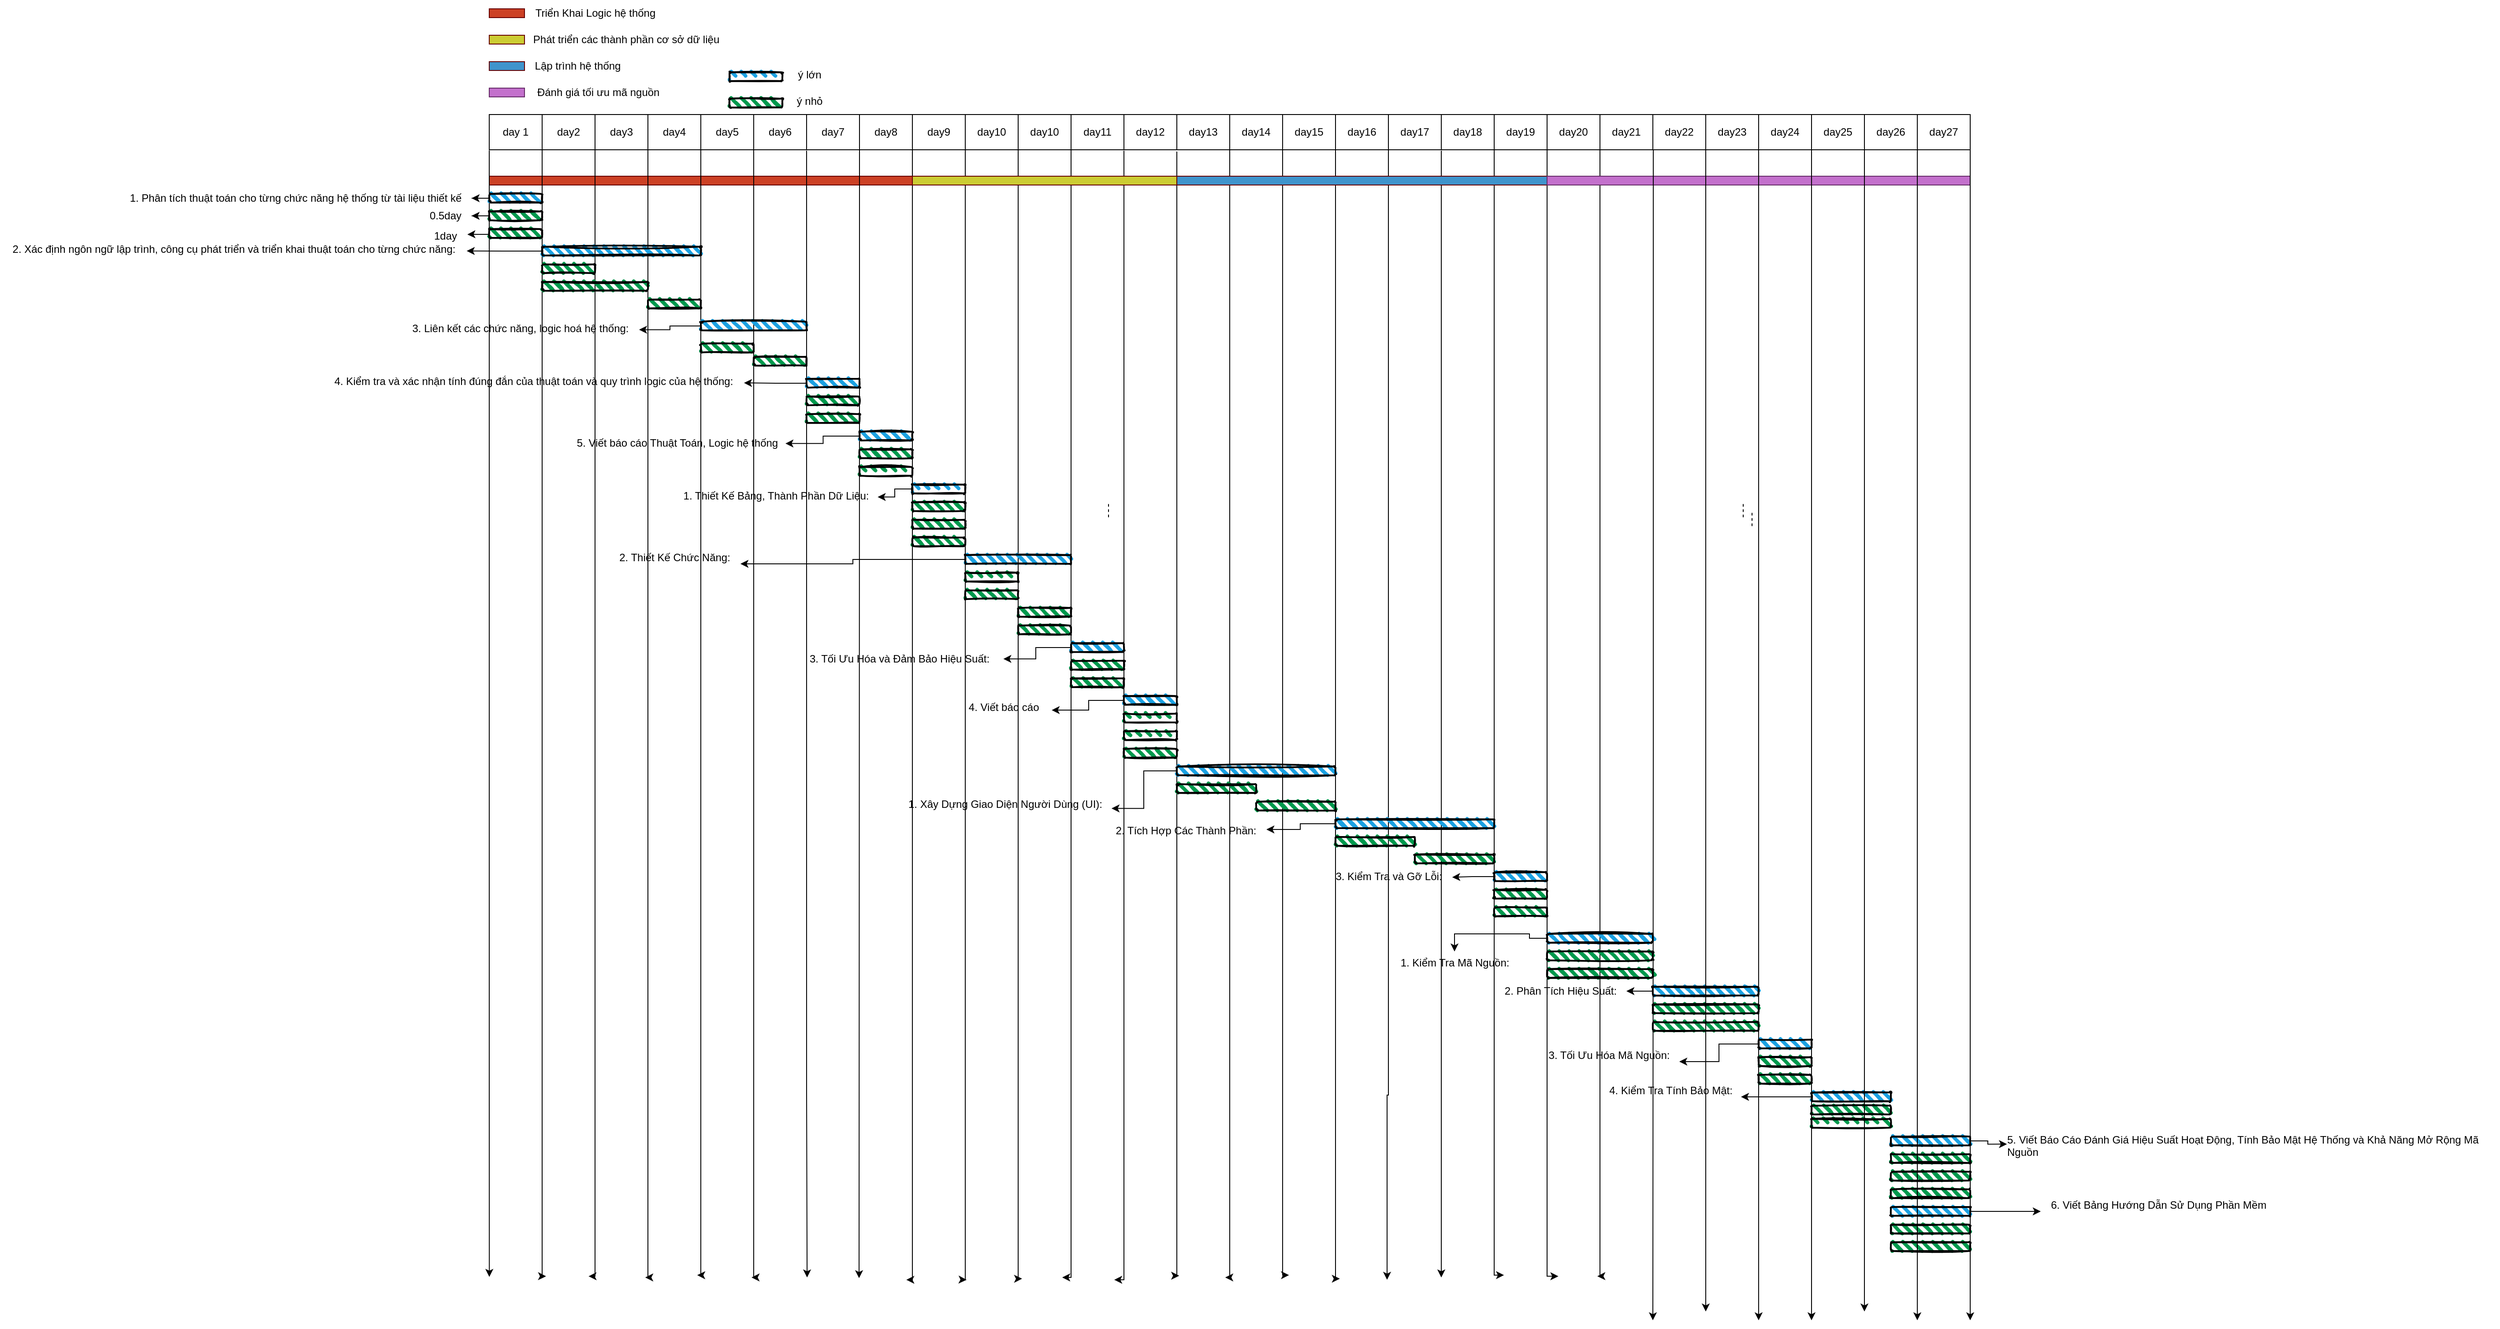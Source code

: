 <mxfile version="24.0.6" type="device">
  <diagram name="Page-1" id="9361dd3d-8414-5efd-6122-117bd74ce7a7">
    <mxGraphModel dx="3847" dy="1913" grid="1" gridSize="10" guides="1" tooltips="1" connect="1" arrows="1" fold="1" page="0" pageScale="1.5" pageWidth="826" pageHeight="1169" background="none" math="0" shadow="0">
      <root>
        <mxCell id="0" />
        <mxCell id="1" parent="0" />
        <mxCell id="56" value="" style="edgeStyle=none;endArrow=none;dashed=1" parent="1" edge="1">
          <mxGeometry x="1204.071" y="380.087" width="100" height="100" as="geometry">
            <mxPoint x="1142.5" y="512.083" as="sourcePoint" />
            <mxPoint x="1142.5" y="530" as="targetPoint" />
          </mxGeometry>
        </mxCell>
        <mxCell id="2Txjg-x9fjX_j0PnM1tn-91" value="" style="fillColor=#CC4125;strokeColor=#660000;direction=south;" parent="1" vertex="1">
          <mxGeometry x="440" y="140" width="480" height="10" as="geometry" />
        </mxCell>
        <mxCell id="2Txjg-x9fjX_j0PnM1tn-124" value="" style="shape=table;startSize=0;container=1;collapsible=0;childLayout=tableLayout;" parent="1" vertex="1">
          <mxGeometry x="440" y="70" width="1680" height="40" as="geometry" />
        </mxCell>
        <mxCell id="2Txjg-x9fjX_j0PnM1tn-125" value="" style="shape=tableRow;horizontal=0;startSize=0;swimlaneHead=0;swimlaneBody=0;strokeColor=inherit;top=0;left=0;bottom=0;right=0;collapsible=0;dropTarget=0;fillColor=none;points=[[0,0.5],[1,0.5]];portConstraint=eastwest;" parent="2Txjg-x9fjX_j0PnM1tn-124" vertex="1">
          <mxGeometry width="1680" height="40" as="geometry" />
        </mxCell>
        <mxCell id="2Txjg-x9fjX_j0PnM1tn-126" value="day 1" style="shape=partialRectangle;html=1;whiteSpace=wrap;connectable=0;strokeColor=inherit;overflow=hidden;fillColor=none;top=0;left=0;bottom=0;right=0;pointerEvents=1;" parent="2Txjg-x9fjX_j0PnM1tn-125" vertex="1">
          <mxGeometry width="60" height="40" as="geometry">
            <mxRectangle width="60" height="40" as="alternateBounds" />
          </mxGeometry>
        </mxCell>
        <mxCell id="2Txjg-x9fjX_j0PnM1tn-127" value="day2" style="shape=partialRectangle;html=1;whiteSpace=wrap;connectable=0;strokeColor=inherit;overflow=hidden;fillColor=none;top=0;left=0;bottom=0;right=0;pointerEvents=1;" parent="2Txjg-x9fjX_j0PnM1tn-125" vertex="1">
          <mxGeometry x="60" width="60" height="40" as="geometry">
            <mxRectangle width="60" height="40" as="alternateBounds" />
          </mxGeometry>
        </mxCell>
        <mxCell id="2Txjg-x9fjX_j0PnM1tn-128" value="day3" style="shape=partialRectangle;html=1;whiteSpace=wrap;connectable=0;strokeColor=inherit;overflow=hidden;fillColor=none;top=0;left=0;bottom=0;right=0;pointerEvents=1;" parent="2Txjg-x9fjX_j0PnM1tn-125" vertex="1">
          <mxGeometry x="120" width="60" height="40" as="geometry">
            <mxRectangle width="60" height="40" as="alternateBounds" />
          </mxGeometry>
        </mxCell>
        <mxCell id="2Txjg-x9fjX_j0PnM1tn-129" value="day4" style="shape=partialRectangle;html=1;whiteSpace=wrap;connectable=0;strokeColor=inherit;overflow=hidden;fillColor=none;top=0;left=0;bottom=0;right=0;pointerEvents=1;" parent="2Txjg-x9fjX_j0PnM1tn-125" vertex="1">
          <mxGeometry x="180" width="60" height="40" as="geometry">
            <mxRectangle width="60" height="40" as="alternateBounds" />
          </mxGeometry>
        </mxCell>
        <mxCell id="2Txjg-x9fjX_j0PnM1tn-130" value="day5" style="shape=partialRectangle;html=1;whiteSpace=wrap;connectable=0;strokeColor=inherit;overflow=hidden;fillColor=none;top=0;left=0;bottom=0;right=0;pointerEvents=1;" parent="2Txjg-x9fjX_j0PnM1tn-125" vertex="1">
          <mxGeometry x="240" width="60" height="40" as="geometry">
            <mxRectangle width="60" height="40" as="alternateBounds" />
          </mxGeometry>
        </mxCell>
        <mxCell id="2Txjg-x9fjX_j0PnM1tn-131" value="day6" style="shape=partialRectangle;html=1;whiteSpace=wrap;connectable=0;strokeColor=inherit;overflow=hidden;fillColor=none;top=0;left=0;bottom=0;right=0;pointerEvents=1;" parent="2Txjg-x9fjX_j0PnM1tn-125" vertex="1">
          <mxGeometry x="300" width="60" height="40" as="geometry">
            <mxRectangle width="60" height="40" as="alternateBounds" />
          </mxGeometry>
        </mxCell>
        <mxCell id="2Txjg-x9fjX_j0PnM1tn-132" value="day7" style="shape=partialRectangle;html=1;whiteSpace=wrap;connectable=0;strokeColor=inherit;overflow=hidden;fillColor=none;top=0;left=0;bottom=0;right=0;pointerEvents=1;" parent="2Txjg-x9fjX_j0PnM1tn-125" vertex="1">
          <mxGeometry x="360" width="60" height="40" as="geometry">
            <mxRectangle width="60" height="40" as="alternateBounds" />
          </mxGeometry>
        </mxCell>
        <mxCell id="2Txjg-x9fjX_j0PnM1tn-133" value="day8" style="shape=partialRectangle;html=1;whiteSpace=wrap;connectable=0;strokeColor=inherit;overflow=hidden;fillColor=none;top=0;left=0;bottom=0;right=0;pointerEvents=1;" parent="2Txjg-x9fjX_j0PnM1tn-125" vertex="1">
          <mxGeometry x="420" width="60" height="40" as="geometry">
            <mxRectangle width="60" height="40" as="alternateBounds" />
          </mxGeometry>
        </mxCell>
        <mxCell id="2Txjg-x9fjX_j0PnM1tn-134" value="day9" style="shape=partialRectangle;html=1;whiteSpace=wrap;connectable=0;strokeColor=inherit;overflow=hidden;fillColor=none;top=0;left=0;bottom=0;right=0;pointerEvents=1;" parent="2Txjg-x9fjX_j0PnM1tn-125" vertex="1">
          <mxGeometry x="480" width="60" height="40" as="geometry">
            <mxRectangle width="60" height="40" as="alternateBounds" />
          </mxGeometry>
        </mxCell>
        <mxCell id="2Txjg-x9fjX_j0PnM1tn-135" value="day10" style="shape=partialRectangle;html=1;whiteSpace=wrap;connectable=0;strokeColor=inherit;overflow=hidden;fillColor=none;top=0;left=0;bottom=0;right=0;pointerEvents=1;" parent="2Txjg-x9fjX_j0PnM1tn-125" vertex="1">
          <mxGeometry x="540" width="60" height="40" as="geometry">
            <mxRectangle width="60" height="40" as="alternateBounds" />
          </mxGeometry>
        </mxCell>
        <mxCell id="2Txjg-x9fjX_j0PnM1tn-136" value="day10" style="shape=partialRectangle;html=1;whiteSpace=wrap;connectable=0;strokeColor=inherit;overflow=hidden;fillColor=none;top=0;left=0;bottom=0;right=0;pointerEvents=1;" parent="2Txjg-x9fjX_j0PnM1tn-125" vertex="1">
          <mxGeometry x="600" width="60" height="40" as="geometry">
            <mxRectangle width="60" height="40" as="alternateBounds" />
          </mxGeometry>
        </mxCell>
        <mxCell id="2Txjg-x9fjX_j0PnM1tn-137" value="day11" style="shape=partialRectangle;html=1;whiteSpace=wrap;connectable=0;strokeColor=inherit;overflow=hidden;fillColor=none;top=0;left=0;bottom=0;right=0;pointerEvents=1;" parent="2Txjg-x9fjX_j0PnM1tn-125" vertex="1">
          <mxGeometry x="660" width="60" height="40" as="geometry">
            <mxRectangle width="60" height="40" as="alternateBounds" />
          </mxGeometry>
        </mxCell>
        <mxCell id="2Txjg-x9fjX_j0PnM1tn-138" value="day12" style="shape=partialRectangle;html=1;whiteSpace=wrap;connectable=0;strokeColor=inherit;overflow=hidden;fillColor=none;top=0;left=0;bottom=0;right=0;pointerEvents=1;" parent="2Txjg-x9fjX_j0PnM1tn-125" vertex="1">
          <mxGeometry x="720" width="60" height="40" as="geometry">
            <mxRectangle width="60" height="40" as="alternateBounds" />
          </mxGeometry>
        </mxCell>
        <mxCell id="2Txjg-x9fjX_j0PnM1tn-139" value="day13" style="shape=partialRectangle;html=1;whiteSpace=wrap;connectable=0;strokeColor=inherit;overflow=hidden;fillColor=none;top=0;left=0;bottom=0;right=0;pointerEvents=1;" parent="2Txjg-x9fjX_j0PnM1tn-125" vertex="1">
          <mxGeometry x="780" width="60" height="40" as="geometry">
            <mxRectangle width="60" height="40" as="alternateBounds" />
          </mxGeometry>
        </mxCell>
        <mxCell id="2Txjg-x9fjX_j0PnM1tn-140" value="day14" style="shape=partialRectangle;html=1;whiteSpace=wrap;connectable=0;strokeColor=inherit;overflow=hidden;fillColor=none;top=0;left=0;bottom=0;right=0;pointerEvents=1;" parent="2Txjg-x9fjX_j0PnM1tn-125" vertex="1">
          <mxGeometry x="840" width="60" height="40" as="geometry">
            <mxRectangle width="60" height="40" as="alternateBounds" />
          </mxGeometry>
        </mxCell>
        <mxCell id="2Txjg-x9fjX_j0PnM1tn-141" value="day15" style="shape=partialRectangle;html=1;whiteSpace=wrap;connectable=0;strokeColor=inherit;overflow=hidden;fillColor=none;top=0;left=0;bottom=0;right=0;pointerEvents=1;" parent="2Txjg-x9fjX_j0PnM1tn-125" vertex="1">
          <mxGeometry x="900" width="60" height="40" as="geometry">
            <mxRectangle width="60" height="40" as="alternateBounds" />
          </mxGeometry>
        </mxCell>
        <mxCell id="2Txjg-x9fjX_j0PnM1tn-142" value="day16" style="shape=partialRectangle;html=1;whiteSpace=wrap;connectable=0;strokeColor=inherit;overflow=hidden;fillColor=none;top=0;left=0;bottom=0;right=0;pointerEvents=1;" parent="2Txjg-x9fjX_j0PnM1tn-125" vertex="1">
          <mxGeometry x="960" width="60" height="40" as="geometry">
            <mxRectangle width="60" height="40" as="alternateBounds" />
          </mxGeometry>
        </mxCell>
        <mxCell id="2Txjg-x9fjX_j0PnM1tn-143" value="day17" style="shape=partialRectangle;html=1;whiteSpace=wrap;connectable=0;strokeColor=inherit;overflow=hidden;fillColor=none;top=0;left=0;bottom=0;right=0;pointerEvents=1;" parent="2Txjg-x9fjX_j0PnM1tn-125" vertex="1">
          <mxGeometry x="1020" width="60" height="40" as="geometry">
            <mxRectangle width="60" height="40" as="alternateBounds" />
          </mxGeometry>
        </mxCell>
        <mxCell id="2Txjg-x9fjX_j0PnM1tn-144" value="day18" style="shape=partialRectangle;html=1;whiteSpace=wrap;connectable=0;strokeColor=inherit;overflow=hidden;fillColor=none;top=0;left=0;bottom=0;right=0;pointerEvents=1;" parent="2Txjg-x9fjX_j0PnM1tn-125" vertex="1">
          <mxGeometry x="1080" width="60" height="40" as="geometry">
            <mxRectangle width="60" height="40" as="alternateBounds" />
          </mxGeometry>
        </mxCell>
        <mxCell id="2Txjg-x9fjX_j0PnM1tn-145" value="day19" style="shape=partialRectangle;html=1;whiteSpace=wrap;connectable=0;strokeColor=inherit;overflow=hidden;fillColor=none;top=0;left=0;bottom=0;right=0;pointerEvents=1;" parent="2Txjg-x9fjX_j0PnM1tn-125" vertex="1">
          <mxGeometry x="1140" width="60" height="40" as="geometry">
            <mxRectangle width="60" height="40" as="alternateBounds" />
          </mxGeometry>
        </mxCell>
        <mxCell id="2Txjg-x9fjX_j0PnM1tn-170" value="day20" style="shape=partialRectangle;html=1;whiteSpace=wrap;connectable=0;strokeColor=inherit;overflow=hidden;fillColor=none;top=0;left=0;bottom=0;right=0;pointerEvents=1;" parent="2Txjg-x9fjX_j0PnM1tn-125" vertex="1">
          <mxGeometry x="1200" width="60" height="40" as="geometry">
            <mxRectangle width="60" height="40" as="alternateBounds" />
          </mxGeometry>
        </mxCell>
        <mxCell id="wpbX-9NBBMJ0xfhndJ_U-68" value="day21" style="shape=partialRectangle;html=1;whiteSpace=wrap;connectable=0;strokeColor=inherit;overflow=hidden;fillColor=none;top=0;left=0;bottom=0;right=0;pointerEvents=1;" vertex="1" parent="2Txjg-x9fjX_j0PnM1tn-125">
          <mxGeometry x="1260" width="60" height="40" as="geometry">
            <mxRectangle width="60" height="40" as="alternateBounds" />
          </mxGeometry>
        </mxCell>
        <mxCell id="wpbX-9NBBMJ0xfhndJ_U-69" value="day22" style="shape=partialRectangle;html=1;whiteSpace=wrap;connectable=0;strokeColor=inherit;overflow=hidden;fillColor=none;top=0;left=0;bottom=0;right=0;pointerEvents=1;" vertex="1" parent="2Txjg-x9fjX_j0PnM1tn-125">
          <mxGeometry x="1320" width="60" height="40" as="geometry">
            <mxRectangle width="60" height="40" as="alternateBounds" />
          </mxGeometry>
        </mxCell>
        <mxCell id="wpbX-9NBBMJ0xfhndJ_U-70" value="day23" style="shape=partialRectangle;html=1;whiteSpace=wrap;connectable=0;strokeColor=inherit;overflow=hidden;fillColor=none;top=0;left=0;bottom=0;right=0;pointerEvents=1;" vertex="1" parent="2Txjg-x9fjX_j0PnM1tn-125">
          <mxGeometry x="1380" width="60" height="40" as="geometry">
            <mxRectangle width="60" height="40" as="alternateBounds" />
          </mxGeometry>
        </mxCell>
        <mxCell id="wpbX-9NBBMJ0xfhndJ_U-71" value="day24" style="shape=partialRectangle;html=1;whiteSpace=wrap;connectable=0;strokeColor=inherit;overflow=hidden;fillColor=none;top=0;left=0;bottom=0;right=0;pointerEvents=1;" vertex="1" parent="2Txjg-x9fjX_j0PnM1tn-125">
          <mxGeometry x="1440" width="60" height="40" as="geometry">
            <mxRectangle width="60" height="40" as="alternateBounds" />
          </mxGeometry>
        </mxCell>
        <mxCell id="wpbX-9NBBMJ0xfhndJ_U-72" value="day25" style="shape=partialRectangle;html=1;whiteSpace=wrap;connectable=0;strokeColor=inherit;overflow=hidden;fillColor=none;top=0;left=0;bottom=0;right=0;pointerEvents=1;" vertex="1" parent="2Txjg-x9fjX_j0PnM1tn-125">
          <mxGeometry x="1500" width="60" height="40" as="geometry">
            <mxRectangle width="60" height="40" as="alternateBounds" />
          </mxGeometry>
        </mxCell>
        <mxCell id="wpbX-9NBBMJ0xfhndJ_U-73" value="day26" style="shape=partialRectangle;html=1;whiteSpace=wrap;connectable=0;strokeColor=inherit;overflow=hidden;fillColor=none;top=0;left=0;bottom=0;right=0;pointerEvents=1;" vertex="1" parent="2Txjg-x9fjX_j0PnM1tn-125">
          <mxGeometry x="1560" width="60" height="40" as="geometry">
            <mxRectangle width="60" height="40" as="alternateBounds" />
          </mxGeometry>
        </mxCell>
        <mxCell id="wpbX-9NBBMJ0xfhndJ_U-74" value="day27" style="shape=partialRectangle;html=1;whiteSpace=wrap;connectable=0;strokeColor=inherit;overflow=hidden;fillColor=none;top=0;left=0;bottom=0;right=0;pointerEvents=1;" vertex="1" parent="2Txjg-x9fjX_j0PnM1tn-125">
          <mxGeometry x="1620" width="60" height="40" as="geometry">
            <mxRectangle width="60" height="40" as="alternateBounds" />
          </mxGeometry>
        </mxCell>
        <mxCell id="2Txjg-x9fjX_j0PnM1tn-171" style="edgeStyle=orthogonalEdgeStyle;rounded=0;orthogonalLoop=1;jettySize=auto;html=1;exitX=0;exitY=1.018;exitDx=0;exitDy=0;exitPerimeter=0;entryX=0.015;entryY=-0.008;entryDx=0;entryDy=0;entryPerimeter=0;" parent="1" source="2Txjg-x9fjX_j0PnM1tn-125" edge="1">
          <mxGeometry relative="1" as="geometry">
            <mxPoint x="440.1" y="1389.36" as="targetPoint" />
            <Array as="points">
              <mxPoint x="440" y="1179" />
            </Array>
          </mxGeometry>
        </mxCell>
        <mxCell id="2Txjg-x9fjX_j0PnM1tn-172" style="edgeStyle=orthogonalEdgeStyle;rounded=0;orthogonalLoop=1;jettySize=auto;html=1;exitX=0;exitY=1.018;exitDx=0;exitDy=0;exitPerimeter=0;entryX=0.063;entryY=-0.017;entryDx=0;entryDy=0;entryPerimeter=0;" parent="1" edge="1">
          <mxGeometry relative="1" as="geometry">
            <mxPoint x="504.42" y="1388.64" as="targetPoint" />
            <mxPoint x="500" y="110" as="sourcePoint" />
            <Array as="points">
              <mxPoint x="500" y="1389" />
            </Array>
          </mxGeometry>
        </mxCell>
        <mxCell id="2Txjg-x9fjX_j0PnM1tn-173" style="edgeStyle=orthogonalEdgeStyle;rounded=0;orthogonalLoop=1;jettySize=auto;html=1;exitX=0;exitY=1.018;exitDx=0;exitDy=0;exitPerimeter=0;entryX=0.099;entryY=-0.017;entryDx=0;entryDy=0;entryPerimeter=0;" parent="1" edge="1">
          <mxGeometry relative="1" as="geometry">
            <mxPoint x="552.66" y="1388.64" as="targetPoint" />
            <mxPoint x="560" y="110" as="sourcePoint" />
            <Array as="points">
              <mxPoint x="560" y="1389" />
            </Array>
          </mxGeometry>
        </mxCell>
        <mxCell id="2Txjg-x9fjX_j0PnM1tn-174" style="edgeStyle=orthogonalEdgeStyle;rounded=0;orthogonalLoop=1;jettySize=auto;html=1;exitX=0;exitY=1.018;exitDx=0;exitDy=0;exitPerimeter=0;entryX=0.147;entryY=0;entryDx=0;entryDy=0;entryPerimeter=0;" parent="1" edge="1">
          <mxGeometry relative="1" as="geometry">
            <mxPoint x="616.98" y="1390" as="targetPoint" />
            <mxPoint x="620" y="110" as="sourcePoint" />
            <Array as="points">
              <mxPoint x="620" y="1390" />
            </Array>
          </mxGeometry>
        </mxCell>
        <mxCell id="2Txjg-x9fjX_j0PnM1tn-175" style="edgeStyle=orthogonalEdgeStyle;rounded=0;orthogonalLoop=1;jettySize=auto;html=1;exitX=0;exitY=1.018;exitDx=0;exitDy=0;exitPerimeter=0;entryX=0.191;entryY=-0.033;entryDx=0;entryDy=0;entryPerimeter=0;" parent="1" edge="1">
          <mxGeometry relative="1" as="geometry">
            <mxPoint x="675.94" y="1387.36" as="targetPoint" />
            <mxPoint x="680" y="110" as="sourcePoint" />
            <Array as="points">
              <mxPoint x="680" y="1387" />
            </Array>
          </mxGeometry>
        </mxCell>
        <mxCell id="2Txjg-x9fjX_j0PnM1tn-176" style="edgeStyle=orthogonalEdgeStyle;rounded=0;orthogonalLoop=1;jettySize=auto;html=1;exitX=0;exitY=1.018;exitDx=0;exitDy=0;exitPerimeter=0;entryX=0.237;entryY=0;entryDx=0;entryDy=0;entryPerimeter=0;" parent="1" edge="1">
          <mxGeometry relative="1" as="geometry">
            <mxPoint x="737.58" y="1390" as="targetPoint" />
            <mxPoint x="740" y="110" as="sourcePoint" />
            <Array as="points">
              <mxPoint x="740" y="1390" />
            </Array>
          </mxGeometry>
        </mxCell>
        <mxCell id="2Txjg-x9fjX_j0PnM1tn-195" style="edgeStyle=orthogonalEdgeStyle;rounded=0;orthogonalLoop=1;jettySize=auto;html=1;exitX=0;exitY=1.018;exitDx=0;exitDy=0;exitPerimeter=0;entryX=0.284;entryY=0;entryDx=0;entryDy=0;entryPerimeter=0;" parent="1" edge="1">
          <mxGeometry relative="1" as="geometry">
            <mxPoint x="800.56" y="1390" as="targetPoint" />
            <mxPoint x="800" y="111" as="sourcePoint" />
            <Array as="points">
              <mxPoint x="800" y="1180" />
            </Array>
          </mxGeometry>
        </mxCell>
        <mxCell id="2Txjg-x9fjX_j0PnM1tn-196" style="edgeStyle=orthogonalEdgeStyle;rounded=0;orthogonalLoop=1;jettySize=auto;html=1;exitX=0;exitY=1.018;exitDx=0;exitDy=0;exitPerimeter=0;entryX=0.328;entryY=0.01;entryDx=0;entryDy=0;entryPerimeter=0;" parent="1" edge="1">
          <mxGeometry relative="1" as="geometry">
            <mxPoint x="859.52" y="1390.8" as="targetPoint" />
            <mxPoint x="860" y="110" as="sourcePoint" />
            <Array as="points">
              <mxPoint x="860" y="410" />
              <mxPoint x="860" y="410" />
            </Array>
          </mxGeometry>
        </mxCell>
        <mxCell id="2Txjg-x9fjX_j0PnM1tn-197" style="edgeStyle=orthogonalEdgeStyle;rounded=0;orthogonalLoop=1;jettySize=auto;html=1;exitX=0;exitY=1.018;exitDx=0;exitDy=0;exitPerimeter=0;entryX=0.368;entryY=0.033;entryDx=0;entryDy=0;entryPerimeter=0;" parent="1" edge="1">
          <mxGeometry relative="1" as="geometry">
            <mxPoint x="913.12" y="1392.64" as="targetPoint" />
            <mxPoint x="920" y="110" as="sourcePoint" />
            <Array as="points">
              <mxPoint x="920" y="1393" />
            </Array>
          </mxGeometry>
        </mxCell>
        <mxCell id="2Txjg-x9fjX_j0PnM1tn-198" style="edgeStyle=orthogonalEdgeStyle;rounded=0;orthogonalLoop=1;jettySize=auto;html=1;exitX=0;exitY=1.018;exitDx=0;exitDy=0;exitPerimeter=0;entryX=0.419;entryY=0.033;entryDx=0;entryDy=0;entryPerimeter=0;" parent="1" edge="1">
          <mxGeometry relative="1" as="geometry">
            <mxPoint x="981.46" y="1392.64" as="targetPoint" />
            <mxPoint x="980" y="110" as="sourcePoint" />
            <Array as="points">
              <mxPoint x="980" y="1393" />
            </Array>
          </mxGeometry>
        </mxCell>
        <mxCell id="2Txjg-x9fjX_j0PnM1tn-199" style="edgeStyle=orthogonalEdgeStyle;rounded=0;orthogonalLoop=1;jettySize=auto;html=1;exitX=0;exitY=1.018;exitDx=0;exitDy=0;exitPerimeter=0;entryX=0.466;entryY=0.017;entryDx=0;entryDy=0;entryPerimeter=0;" parent="1" edge="1">
          <mxGeometry relative="1" as="geometry">
            <mxPoint x="1044.44" y="1391.36" as="targetPoint" />
            <mxPoint x="1040" y="110" as="sourcePoint" />
            <Array as="points">
              <mxPoint x="1040" y="1391" />
            </Array>
          </mxGeometry>
        </mxCell>
        <mxCell id="2Txjg-x9fjX_j0PnM1tn-200" style="edgeStyle=orthogonalEdgeStyle;rounded=0;orthogonalLoop=1;jettySize=auto;html=1;exitX=0;exitY=1.018;exitDx=0;exitDy=0;exitPerimeter=0;entryX=0.5;entryY=0;entryDx=0;entryDy=0;" parent="1" edge="1">
          <mxGeometry relative="1" as="geometry">
            <mxPoint x="1090" y="1390" as="targetPoint" />
            <mxPoint x="1100" y="110" as="sourcePoint" />
            <Array as="points">
              <mxPoint x="1100" y="1390" />
            </Array>
          </mxGeometry>
        </mxCell>
        <mxCell id="2Txjg-x9fjX_j0PnM1tn-201" value="" style="edgeStyle=none;endArrow=none;dashed=1" parent="1" edge="1">
          <mxGeometry x="1204.071" y="380.087" width="100" height="100" as="geometry">
            <mxPoint x="1862.5" y="512.083" as="sourcePoint" />
            <mxPoint x="1862.5" y="530" as="targetPoint" />
          </mxGeometry>
        </mxCell>
        <mxCell id="2Txjg-x9fjX_j0PnM1tn-202" style="edgeStyle=orthogonalEdgeStyle;rounded=0;orthogonalLoop=1;jettySize=auto;html=1;exitX=0;exitY=1.018;exitDx=0;exitDy=0;exitPerimeter=0;entryX=0.544;entryY=0.033;entryDx=0;entryDy=0;entryPerimeter=0;" parent="1" edge="1">
          <mxGeometry relative="1" as="geometry">
            <mxPoint x="1148.96" y="1392.64" as="targetPoint" />
            <mxPoint x="1160" y="111" as="sourcePoint" />
            <Array as="points">
              <mxPoint x="1160" y="1393" />
            </Array>
          </mxGeometry>
        </mxCell>
        <mxCell id="2Txjg-x9fjX_j0PnM1tn-203" style="edgeStyle=orthogonalEdgeStyle;rounded=0;orthogonalLoop=1;jettySize=auto;html=1;exitX=0;exitY=1.018;exitDx=0;exitDy=0;exitPerimeter=0;entryX=0.599;entryY=-0.05;entryDx=0;entryDy=0;entryPerimeter=0;" parent="1" edge="1">
          <mxGeometry relative="1" as="geometry">
            <mxPoint x="1222.66" y="1388" as="targetPoint" />
            <mxPoint x="1220" y="112" as="sourcePoint" />
            <Array as="points">
              <mxPoint x="1220" y="1388" />
            </Array>
          </mxGeometry>
        </mxCell>
        <mxCell id="2Txjg-x9fjX_j0PnM1tn-204" style="edgeStyle=orthogonalEdgeStyle;rounded=0;orthogonalLoop=1;jettySize=auto;html=1;exitX=0;exitY=1.018;exitDx=0;exitDy=0;exitPerimeter=0;entryX=0.638;entryY=0;entryDx=0;entryDy=0;entryPerimeter=0;" parent="1" edge="1">
          <mxGeometry relative="1" as="geometry">
            <mxPoint x="1274.92" y="1390" as="targetPoint" />
            <mxPoint x="1280" y="110" as="sourcePoint" />
            <Array as="points">
              <mxPoint x="1280" y="1390" />
            </Array>
          </mxGeometry>
        </mxCell>
        <mxCell id="2Txjg-x9fjX_j0PnM1tn-205" style="edgeStyle=orthogonalEdgeStyle;rounded=0;orthogonalLoop=1;jettySize=auto;html=1;exitX=0;exitY=1.018;exitDx=0;exitDy=0;exitPerimeter=0;entryX=0.692;entryY=-0.033;entryDx=0;entryDy=0;entryPerimeter=0;" parent="1" edge="1">
          <mxGeometry relative="1" as="geometry">
            <mxPoint x="1347.28" y="1387.36" as="targetPoint" />
            <mxPoint x="1340" y="110" as="sourcePoint" />
            <Array as="points">
              <mxPoint x="1340" y="1387" />
            </Array>
          </mxGeometry>
        </mxCell>
        <mxCell id="2Txjg-x9fjX_j0PnM1tn-206" style="edgeStyle=orthogonalEdgeStyle;rounded=0;orthogonalLoop=1;jettySize=auto;html=1;exitX=0;exitY=1.018;exitDx=0;exitDy=0;exitPerimeter=0;entryX=0.735;entryY=0.017;entryDx=0;entryDy=0;entryPerimeter=0;" parent="1" edge="1">
          <mxGeometry relative="1" as="geometry">
            <mxPoint x="1404.9" y="1391.36" as="targetPoint" />
            <mxPoint x="1400" y="110" as="sourcePoint" />
            <Array as="points">
              <mxPoint x="1400" y="1391" />
            </Array>
          </mxGeometry>
        </mxCell>
        <mxCell id="2Txjg-x9fjX_j0PnM1tn-207" style="edgeStyle=orthogonalEdgeStyle;rounded=0;orthogonalLoop=1;jettySize=auto;html=1;exitX=0;exitY=1.018;exitDx=0;exitDy=0;exitPerimeter=0;entryX=0.775;entryY=0.033;entryDx=0;entryDy=0;entryPerimeter=0;" parent="1" edge="1">
          <mxGeometry relative="1" as="geometry">
            <mxPoint x="1458.5" y="1392.64" as="targetPoint" />
            <mxPoint x="1460" y="110" as="sourcePoint" />
            <Array as="points">
              <mxPoint x="1460" y="1183" />
            </Array>
          </mxGeometry>
        </mxCell>
        <mxCell id="2Txjg-x9fjX_j0PnM1tn-208" style="edgeStyle=orthogonalEdgeStyle;rounded=0;orthogonalLoop=1;jettySize=auto;html=1;exitX=0;exitY=1.018;exitDx=0;exitDy=0;exitPerimeter=0;" parent="1" edge="1">
          <mxGeometry relative="1" as="geometry">
            <mxPoint x="1520" y="1390" as="targetPoint" />
            <mxPoint x="1520" y="111" as="sourcePoint" />
            <Array as="points">
              <mxPoint x="1520" y="1290" />
              <mxPoint x="1520" y="1290" />
            </Array>
          </mxGeometry>
        </mxCell>
        <mxCell id="2Txjg-x9fjX_j0PnM1tn-209" style="edgeStyle=orthogonalEdgeStyle;rounded=0;orthogonalLoop=1;jettySize=auto;html=1;exitX=0;exitY=1.018;exitDx=0;exitDy=0;exitPerimeter=0;entryX=0.874;entryY=-0.033;entryDx=0;entryDy=0;entryPerimeter=0;" parent="1" edge="1">
          <mxGeometry relative="1" as="geometry">
            <mxPoint x="1591.16" y="1387.36" as="targetPoint" />
            <mxPoint x="1580" y="110" as="sourcePoint" />
            <Array as="points">
              <mxPoint x="1580" y="1387" />
            </Array>
          </mxGeometry>
        </mxCell>
        <mxCell id="2Txjg-x9fjX_j0PnM1tn-210" style="edgeStyle=orthogonalEdgeStyle;rounded=0;orthogonalLoop=1;jettySize=auto;html=1;exitX=0;exitY=1.018;exitDx=0;exitDy=0;exitPerimeter=0;entryX=0.92;entryY=-0.017;entryDx=0;entryDy=0;entryPerimeter=0;" parent="1" edge="1">
          <mxGeometry relative="1" as="geometry">
            <mxPoint x="1652.8" y="1388.64" as="targetPoint" />
            <mxPoint x="1640" y="110" as="sourcePoint" />
            <Array as="points">
              <mxPoint x="1640" y="1389" />
            </Array>
          </mxGeometry>
        </mxCell>
        <mxCell id="2Txjg-x9fjX_j0PnM1tn-211" style="edgeStyle=orthogonalEdgeStyle;rounded=0;orthogonalLoop=1;jettySize=auto;html=1;exitX=0;exitY=1.018;exitDx=0;exitDy=0;exitPerimeter=0;entryX=0.953;entryY=-0.017;entryDx=0;entryDy=0;entryPerimeter=0;" parent="1" edge="1">
          <mxGeometry relative="1" as="geometry">
            <mxPoint x="1697.02" y="1388.64" as="targetPoint" />
            <mxPoint x="1700" y="110" as="sourcePoint" />
            <Array as="points">
              <mxPoint x="1700" y="1389" />
            </Array>
          </mxGeometry>
        </mxCell>
        <mxCell id="2Txjg-x9fjX_j0PnM1tn-216" value="" style="fillColor=#CCCC33;strokeColor=#660000;direction=south;" parent="1" vertex="1">
          <mxGeometry x="920" y="140" width="300" height="10" as="geometry" />
        </mxCell>
        <mxCell id="2Txjg-x9fjX_j0PnM1tn-218" value="" style="fillColor=#3F94CC;strokeColor=#660000;direction=south;" parent="1" vertex="1">
          <mxGeometry x="1220" y="140" width="420" height="10" as="geometry" />
        </mxCell>
        <mxCell id="2Txjg-x9fjX_j0PnM1tn-219" value="" style="fillColor=#C370CC;strokeColor=#642966;direction=south;" parent="1" vertex="1">
          <mxGeometry x="1640" y="140" width="480" height="10" as="geometry" />
        </mxCell>
        <mxCell id="2Txjg-x9fjX_j0PnM1tn-220" value="" style="fillColor=#CC4125;strokeColor=#660000;direction=south;" parent="1" vertex="1">
          <mxGeometry x="440" y="-50" width="40" height="10" as="geometry" />
        </mxCell>
        <mxCell id="2Txjg-x9fjX_j0PnM1tn-221" value="" style="fillColor=#CCCC33;strokeColor=#660000;direction=south;" parent="1" vertex="1">
          <mxGeometry x="440" y="-20" width="40" height="10" as="geometry" />
        </mxCell>
        <mxCell id="2Txjg-x9fjX_j0PnM1tn-222" value="" style="fillColor=#3F94CC;strokeColor=#660000;direction=south;" parent="1" vertex="1">
          <mxGeometry x="440" y="10" width="40" height="10" as="geometry" />
        </mxCell>
        <mxCell id="2Txjg-x9fjX_j0PnM1tn-223" value="" style="fillColor=#C370CC;strokeColor=#642966;direction=south;" parent="1" vertex="1">
          <mxGeometry x="440" y="40" width="40" height="10" as="geometry" />
        </mxCell>
        <mxCell id="2Txjg-x9fjX_j0PnM1tn-224" value="Triển Khai Logic hệ thống" style="text;html=1;align=center;verticalAlign=middle;resizable=0;points=[];autosize=1;strokeColor=none;fillColor=none;" parent="1" vertex="1">
          <mxGeometry x="480" y="-60" width="160" height="30" as="geometry" />
        </mxCell>
        <mxCell id="2Txjg-x9fjX_j0PnM1tn-225" value="Phát triển các thành phần cơ sở dữ liệu" style="text;html=1;align=center;verticalAlign=middle;resizable=0;points=[];autosize=1;strokeColor=none;fillColor=none;" parent="1" vertex="1">
          <mxGeometry x="480" y="-30" width="230" height="30" as="geometry" />
        </mxCell>
        <mxCell id="2Txjg-x9fjX_j0PnM1tn-226" value="Lập trình hệ thống" style="text;html=1;align=center;verticalAlign=middle;resizable=0;points=[];autosize=1;strokeColor=none;fillColor=none;" parent="1" vertex="1">
          <mxGeometry x="480" width="120" height="30" as="geometry" />
        </mxCell>
        <mxCell id="2Txjg-x9fjX_j0PnM1tn-227" value="Đánh giá tối ưu mã nguồn&amp;nbsp;" style="text;html=1;align=center;verticalAlign=middle;resizable=0;points=[];autosize=1;strokeColor=none;fillColor=none;" parent="1" vertex="1">
          <mxGeometry x="480" y="30" width="170" height="30" as="geometry" />
        </mxCell>
        <mxCell id="2Txjg-x9fjX_j0PnM1tn-241" style="edgeStyle=orthogonalEdgeStyle;rounded=0;orthogonalLoop=1;jettySize=auto;html=1;" parent="1" source="2Txjg-x9fjX_j0PnM1tn-240" target="2Txjg-x9fjX_j0PnM1tn-242" edge="1">
          <mxGeometry relative="1" as="geometry">
            <mxPoint x="410" y="175" as="targetPoint" />
          </mxGeometry>
        </mxCell>
        <mxCell id="2Txjg-x9fjX_j0PnM1tn-240" value="" style="rounded=1;whiteSpace=wrap;html=1;strokeWidth=2;fillWeight=4;hachureGap=8;hachureAngle=45;fillColor=#1ba1e2;sketch=1;" parent="1" vertex="1">
          <mxGeometry x="440" y="160" width="60" height="10" as="geometry" />
        </mxCell>
        <mxCell id="2Txjg-x9fjX_j0PnM1tn-242" value="1. Phân tích thuật toán cho từng chức năng hệ thống từ tài liệu thiết kế" style="text;html=1;align=center;verticalAlign=middle;resizable=0;points=[];autosize=1;strokeColor=none;fillColor=none;" parent="1" vertex="1">
          <mxGeometry x="20" y="150" width="400" height="30" as="geometry" />
        </mxCell>
        <mxCell id="2Txjg-x9fjX_j0PnM1tn-243" value="" style="rounded=1;whiteSpace=wrap;html=1;strokeWidth=2;fillWeight=4;hachureGap=8;hachureAngle=45;fillColor=#1ba1e2;sketch=1;" parent="1" vertex="1">
          <mxGeometry x="712.5" y="22" width="60" height="10" as="geometry" />
        </mxCell>
        <mxCell id="2Txjg-x9fjX_j0PnM1tn-250" style="edgeStyle=orthogonalEdgeStyle;rounded=0;orthogonalLoop=1;jettySize=auto;html=1;" parent="1" source="2Txjg-x9fjX_j0PnM1tn-244" target="2Txjg-x9fjX_j0PnM1tn-249" edge="1">
          <mxGeometry relative="1" as="geometry" />
        </mxCell>
        <mxCell id="2Txjg-x9fjX_j0PnM1tn-244" value="" style="rounded=1;whiteSpace=wrap;html=1;strokeWidth=2;fillWeight=4;hachureGap=8;hachureAngle=45;fillColor=#00994D;sketch=1;" parent="1" vertex="1">
          <mxGeometry x="440" y="180" width="60" height="10" as="geometry" />
        </mxCell>
        <mxCell id="2Txjg-x9fjX_j0PnM1tn-249" value="0.5day" style="text;html=1;align=center;verticalAlign=middle;resizable=0;points=[];autosize=1;strokeColor=none;fillColor=none;" parent="1" vertex="1">
          <mxGeometry x="360" y="170" width="60" height="30" as="geometry" />
        </mxCell>
        <mxCell id="2Txjg-x9fjX_j0PnM1tn-251" value="" style="rounded=1;whiteSpace=wrap;html=1;strokeWidth=2;fillWeight=4;hachureGap=8;hachureAngle=45;fillColor=#00994D;sketch=1;" parent="1" vertex="1">
          <mxGeometry x="440" y="200" width="60" height="10" as="geometry" />
        </mxCell>
        <mxCell id="2Txjg-x9fjX_j0PnM1tn-254" value="&lt;span style=&quot;color: rgba(0, 0, 0, 0); font-family: monospace; font-size: 0px; text-align: start;&quot;&gt;%3CmxGraphModel%3E%3Croot%3E%3CmxCell%20id%3D%220%22%2F%3E%3CmxCell%20id%3D%221%22%20parent%3D%220%22%2F%3E%3CmxCell%20id%3D%222%22%20value%3D%22%22%20style%3D%22rounded%3D1%3BwhiteSpace%3Dwrap%3Bhtml%3D1%3BstrokeWidth%3D2%3BfillWeight%3D4%3BhachureGap%3D8%3BhachureAngle%3D45%3BfillColor%3D%2300994D%3Bsketch%3D1%3B%22%20vertex%3D%221%22%20parent%3D%221%22%3E%3CmxGeometry%20x%3D%22440%22%20y%3D%22180%22%20width%3D%2230%22%20height%3D%2210%22%20as%3D%22geometry%22%2F%3E%3C%2FmxCell%3E%3C%2Froot%3E%3C%2FmxGraphModel%3E&lt;/span&gt;" style="text;html=1;align=center;verticalAlign=middle;resizable=0;points=[];autosize=1;strokeColor=none;fillColor=none;" parent="1" vertex="1">
          <mxGeometry x="340" y="200" width="20" height="30" as="geometry" />
        </mxCell>
        <mxCell id="2Txjg-x9fjX_j0PnM1tn-255" value="&lt;div&gt;1day&lt;/div&gt;&lt;div&gt;&lt;br&gt;&lt;/div&gt;" style="text;html=1;align=center;verticalAlign=middle;resizable=0;points=[];autosize=1;strokeColor=none;fillColor=none;" parent="1" vertex="1">
          <mxGeometry x="365" y="195" width="50" height="40" as="geometry" />
        </mxCell>
        <mxCell id="2Txjg-x9fjX_j0PnM1tn-256" style="edgeStyle=orthogonalEdgeStyle;rounded=0;orthogonalLoop=1;jettySize=auto;html=1;entryX=1.004;entryY=0.277;entryDx=0;entryDy=0;entryPerimeter=0;" parent="1" source="2Txjg-x9fjX_j0PnM1tn-251" target="2Txjg-x9fjX_j0PnM1tn-255" edge="1">
          <mxGeometry relative="1" as="geometry">
            <Array as="points">
              <mxPoint x="420" y="206" />
              <mxPoint x="420" y="206" />
            </Array>
          </mxGeometry>
        </mxCell>
        <mxCell id="2Txjg-x9fjX_j0PnM1tn-258" value="" style="rounded=1;whiteSpace=wrap;html=1;strokeWidth=2;fillWeight=4;hachureGap=8;hachureAngle=45;fillColor=#00994D;sketch=1;" parent="1" vertex="1">
          <mxGeometry x="712.5" y="52" width="60" height="10" as="geometry" />
        </mxCell>
        <mxCell id="2Txjg-x9fjX_j0PnM1tn-259" value="ý lớn" style="text;html=1;align=center;verticalAlign=middle;resizable=0;points=[];autosize=1;strokeColor=none;fillColor=none;" parent="1" vertex="1">
          <mxGeometry x="777.5" y="10" width="50" height="30" as="geometry" />
        </mxCell>
        <mxCell id="2Txjg-x9fjX_j0PnM1tn-260" value="ý nhỏ" style="text;html=1;align=center;verticalAlign=middle;resizable=0;points=[];autosize=1;strokeColor=none;fillColor=none;" parent="1" vertex="1">
          <mxGeometry x="777.5" y="40" width="50" height="30" as="geometry" />
        </mxCell>
        <mxCell id="2Txjg-x9fjX_j0PnM1tn-261" value="" style="rounded=1;whiteSpace=wrap;html=1;strokeWidth=2;fillWeight=4;hachureGap=8;hachureAngle=45;fillColor=#1ba1e2;sketch=1;" parent="1" vertex="1">
          <mxGeometry x="500" y="220" width="180" height="10" as="geometry" />
        </mxCell>
        <mxCell id="2Txjg-x9fjX_j0PnM1tn-262" value="" style="rounded=1;whiteSpace=wrap;html=1;strokeWidth=2;fillWeight=4;hachureGap=8;hachureAngle=45;fillColor=#00994D;sketch=1;" parent="1" vertex="1">
          <mxGeometry x="500" y="240" width="60" height="10" as="geometry" />
        </mxCell>
        <mxCell id="2Txjg-x9fjX_j0PnM1tn-263" value="" style="rounded=1;whiteSpace=wrap;html=1;strokeWidth=2;fillWeight=4;hachureGap=8;hachureAngle=45;fillColor=#00994D;sketch=1;" parent="1" vertex="1">
          <mxGeometry x="620" y="280" width="60" height="10" as="geometry" />
        </mxCell>
        <mxCell id="2Txjg-x9fjX_j0PnM1tn-282" style="edgeStyle=orthogonalEdgeStyle;rounded=0;orthogonalLoop=1;jettySize=auto;html=1;entryX=1;entryY=0.355;entryDx=0;entryDy=0;entryPerimeter=0;" parent="1" source="2Txjg-x9fjX_j0PnM1tn-264" target="2Txjg-x9fjX_j0PnM1tn-281" edge="1">
          <mxGeometry relative="1" as="geometry" />
        </mxCell>
        <mxCell id="2Txjg-x9fjX_j0PnM1tn-264" value="" style="rounded=1;whiteSpace=wrap;html=1;strokeWidth=2;fillWeight=4;hachureGap=8;hachureAngle=45;fillColor=#1ba1e2;sketch=1;" parent="1" vertex="1">
          <mxGeometry x="680" y="305" width="120" height="10" as="geometry" />
        </mxCell>
        <mxCell id="2Txjg-x9fjX_j0PnM1tn-266" value="" style="rounded=1;whiteSpace=wrap;html=1;strokeWidth=2;fillWeight=4;hachureGap=8;hachureAngle=45;fillColor=#00994D;sketch=1;" parent="1" vertex="1">
          <mxGeometry x="500" y="260" width="120" height="10" as="geometry" />
        </mxCell>
        <mxCell id="2Txjg-x9fjX_j0PnM1tn-267" value="" style="rounded=1;whiteSpace=wrap;html=1;strokeWidth=2;fillWeight=4;hachureGap=8;hachureAngle=45;fillColor=#00994D;sketch=1;" parent="1" vertex="1">
          <mxGeometry x="680" y="330" width="60" height="10" as="geometry" />
        </mxCell>
        <mxCell id="2Txjg-x9fjX_j0PnM1tn-268" value="" style="rounded=1;whiteSpace=wrap;html=1;strokeWidth=2;fillWeight=4;hachureGap=8;hachureAngle=45;fillColor=#00994D;sketch=1;" parent="1" vertex="1">
          <mxGeometry x="740" y="345" width="60" height="10" as="geometry" />
        </mxCell>
        <mxCell id="2Txjg-x9fjX_j0PnM1tn-284" style="edgeStyle=orthogonalEdgeStyle;rounded=0;orthogonalLoop=1;jettySize=auto;html=1;entryX=0.998;entryY=0.365;entryDx=0;entryDy=0;entryPerimeter=0;" parent="1" source="2Txjg-x9fjX_j0PnM1tn-271" target="2Txjg-x9fjX_j0PnM1tn-283" edge="1">
          <mxGeometry relative="1" as="geometry" />
        </mxCell>
        <mxCell id="2Txjg-x9fjX_j0PnM1tn-271" value="" style="rounded=1;whiteSpace=wrap;html=1;strokeWidth=2;fillWeight=4;hachureGap=8;hachureAngle=45;fillColor=#1ba1e2;sketch=1;" parent="1" vertex="1">
          <mxGeometry x="800" y="370" width="60" height="10" as="geometry" />
        </mxCell>
        <mxCell id="2Txjg-x9fjX_j0PnM1tn-273" value="" style="rounded=1;whiteSpace=wrap;html=1;strokeWidth=2;fillWeight=4;hachureGap=8;hachureAngle=45;fillColor=#1ba1e2;sketch=1;" parent="1" vertex="1">
          <mxGeometry x="860" y="430" width="60" height="10" as="geometry" />
        </mxCell>
        <mxCell id="2Txjg-x9fjX_j0PnM1tn-275" value="" style="rounded=1;whiteSpace=wrap;html=1;strokeWidth=2;fillWeight=4;hachureGap=8;hachureAngle=45;fillColor=#00994D;sketch=1;" parent="1" vertex="1">
          <mxGeometry x="800" y="390" width="60" height="10" as="geometry" />
        </mxCell>
        <mxCell id="2Txjg-x9fjX_j0PnM1tn-276" value="" style="rounded=1;whiteSpace=wrap;html=1;strokeWidth=2;fillWeight=4;hachureGap=8;hachureAngle=45;fillColor=#00994D;sketch=1;" parent="1" vertex="1">
          <mxGeometry x="800" y="410" width="60" height="10" as="geometry" />
        </mxCell>
        <mxCell id="2Txjg-x9fjX_j0PnM1tn-277" value="" style="rounded=1;whiteSpace=wrap;html=1;strokeWidth=2;fillWeight=4;hachureGap=8;hachureAngle=45;fillColor=#00994D;sketch=1;" parent="1" vertex="1">
          <mxGeometry x="860" y="450" width="60" height="10" as="geometry" />
        </mxCell>
        <mxCell id="2Txjg-x9fjX_j0PnM1tn-278" value="" style="rounded=1;whiteSpace=wrap;html=1;strokeWidth=2;fillWeight=4;hachureGap=8;hachureAngle=45;fillColor=#00994D;sketch=1;" parent="1" vertex="1">
          <mxGeometry x="860" y="470" width="60" height="10" as="geometry" />
        </mxCell>
        <mxCell id="2Txjg-x9fjX_j0PnM1tn-279" value="&lt;div&gt;2. Xác định ngôn ngữ lập trình, công cụ phát triển và triển khai thuật toán cho từng chức năng:&lt;/div&gt;&lt;div&gt;&lt;br&gt;&lt;/div&gt;" style="text;html=1;align=center;verticalAlign=middle;resizable=0;points=[];autosize=1;strokeColor=none;fillColor=none;" parent="1" vertex="1">
          <mxGeometry x="-115" y="210" width="530" height="40" as="geometry" />
        </mxCell>
        <mxCell id="2Txjg-x9fjX_j0PnM1tn-280" style="edgeStyle=orthogonalEdgeStyle;rounded=0;orthogonalLoop=1;jettySize=auto;html=1;entryX=0.999;entryY=0.371;entryDx=0;entryDy=0;entryPerimeter=0;" parent="1" source="2Txjg-x9fjX_j0PnM1tn-261" target="2Txjg-x9fjX_j0PnM1tn-279" edge="1">
          <mxGeometry relative="1" as="geometry" />
        </mxCell>
        <mxCell id="2Txjg-x9fjX_j0PnM1tn-281" value="&lt;div&gt;3. Liên kết các chức năng, logic hoá hệ thống:&lt;/div&gt;&lt;div&gt;&lt;br&gt;&lt;/div&gt;" style="text;html=1;align=center;verticalAlign=middle;resizable=0;points=[];autosize=1;strokeColor=none;fillColor=none;" parent="1" vertex="1">
          <mxGeometry x="340" y="300" width="270" height="40" as="geometry" />
        </mxCell>
        <mxCell id="2Txjg-x9fjX_j0PnM1tn-283" value="&lt;div&gt;4. Kiểm tra và xác nhận tính đúng đắn của thuật toán và quy trình logic của hệ thống:&lt;/div&gt;&lt;div&gt;&lt;br&gt;&lt;/div&gt;" style="text;html=1;align=center;verticalAlign=middle;resizable=0;points=[];autosize=1;strokeColor=none;fillColor=none;" parent="1" vertex="1">
          <mxGeometry x="250" y="360" width="480" height="40" as="geometry" />
        </mxCell>
        <mxCell id="2Txjg-x9fjX_j0PnM1tn-286" value="&lt;div&gt;5. Viết báo cáo Thuật Toán, Logic hệ thống&lt;/div&gt;&lt;div&gt;&lt;br&gt;&lt;/div&gt;" style="text;html=1;align=center;verticalAlign=middle;resizable=0;points=[];autosize=1;strokeColor=none;fillColor=none;" parent="1" vertex="1">
          <mxGeometry x="527.5" y="430" width="250" height="40" as="geometry" />
        </mxCell>
        <mxCell id="2Txjg-x9fjX_j0PnM1tn-287" style="edgeStyle=orthogonalEdgeStyle;rounded=0;orthogonalLoop=1;jettySize=auto;html=1;entryX=0.994;entryY=0.335;entryDx=0;entryDy=0;entryPerimeter=0;" parent="1" source="2Txjg-x9fjX_j0PnM1tn-273" target="2Txjg-x9fjX_j0PnM1tn-286" edge="1">
          <mxGeometry relative="1" as="geometry" />
        </mxCell>
        <mxCell id="2Txjg-x9fjX_j0PnM1tn-288" value="" style="rounded=1;whiteSpace=wrap;html=1;strokeWidth=2;fillWeight=4;hachureGap=8;hachureAngle=45;fillColor=#1ba1e2;sketch=1;" parent="1" vertex="1">
          <mxGeometry x="920" y="490" width="60" height="10" as="geometry" />
        </mxCell>
        <mxCell id="2Txjg-x9fjX_j0PnM1tn-352" style="edgeStyle=orthogonalEdgeStyle;rounded=0;orthogonalLoop=1;jettySize=auto;html=1;" parent="1" source="2Txjg-x9fjX_j0PnM1tn-290" target="2Txjg-x9fjX_j0PnM1tn-351" edge="1">
          <mxGeometry relative="1" as="geometry" />
        </mxCell>
        <mxCell id="2Txjg-x9fjX_j0PnM1tn-290" value="" style="rounded=1;whiteSpace=wrap;html=1;strokeWidth=2;fillWeight=4;hachureGap=8;hachureAngle=45;fillColor=#1ba1e2;sketch=1;" parent="1" vertex="1">
          <mxGeometry x="980" y="570" width="120" height="10" as="geometry" />
        </mxCell>
        <mxCell id="2Txjg-x9fjX_j0PnM1tn-291" value="" style="rounded=1;whiteSpace=wrap;html=1;strokeWidth=2;fillWeight=4;hachureGap=8;hachureAngle=45;fillColor=#1ba1e2;sketch=1;" parent="1" vertex="1">
          <mxGeometry x="1100" y="670" width="60" height="10" as="geometry" />
        </mxCell>
        <mxCell id="2Txjg-x9fjX_j0PnM1tn-292" value="" style="rounded=1;whiteSpace=wrap;html=1;strokeWidth=2;fillWeight=4;hachureGap=8;hachureAngle=45;fillColor=#1ba1e2;sketch=1;" parent="1" vertex="1">
          <mxGeometry x="1160" y="730" width="60" height="10" as="geometry" />
        </mxCell>
        <mxCell id="2Txjg-x9fjX_j0PnM1tn-293" value="" style="rounded=1;whiteSpace=wrap;html=1;strokeWidth=2;fillWeight=4;hachureGap=8;hachureAngle=45;fillColor=#00994D;sketch=1;" parent="1" vertex="1">
          <mxGeometry x="920" y="510" width="60" height="10" as="geometry" />
        </mxCell>
        <mxCell id="2Txjg-x9fjX_j0PnM1tn-294" value="" style="rounded=1;whiteSpace=wrap;html=1;strokeWidth=2;fillWeight=4;hachureGap=8;hachureAngle=45;fillColor=#00994D;sketch=1;" parent="1" vertex="1">
          <mxGeometry x="920" y="550" width="60" height="10" as="geometry" />
        </mxCell>
        <mxCell id="2Txjg-x9fjX_j0PnM1tn-295" value="" style="rounded=1;whiteSpace=wrap;html=1;strokeWidth=2;fillWeight=4;hachureGap=8;hachureAngle=45;fillColor=#00994D;sketch=1;" parent="1" vertex="1">
          <mxGeometry x="920" y="530" width="60" height="10" as="geometry" />
        </mxCell>
        <mxCell id="2Txjg-x9fjX_j0PnM1tn-298" value="" style="rounded=1;whiteSpace=wrap;html=1;strokeWidth=2;fillWeight=4;hachureGap=8;hachureAngle=45;fillColor=#00994D;sketch=1;" parent="1" vertex="1">
          <mxGeometry x="980" y="590" width="60" height="10" as="geometry" />
        </mxCell>
        <mxCell id="2Txjg-x9fjX_j0PnM1tn-299" value="" style="rounded=1;whiteSpace=wrap;html=1;strokeWidth=2;fillWeight=4;hachureGap=8;hachureAngle=45;fillColor=#00994D;sketch=1;" parent="1" vertex="1">
          <mxGeometry x="980" y="610" width="60" height="10" as="geometry" />
        </mxCell>
        <mxCell id="2Txjg-x9fjX_j0PnM1tn-300" value="" style="rounded=1;whiteSpace=wrap;html=1;strokeWidth=2;fillWeight=4;hachureGap=8;hachureAngle=45;fillColor=#00994D;sketch=1;" parent="1" vertex="1">
          <mxGeometry x="1040" y="650" width="60" height="10" as="geometry" />
        </mxCell>
        <mxCell id="2Txjg-x9fjX_j0PnM1tn-301" value="" style="rounded=1;whiteSpace=wrap;html=1;strokeWidth=2;fillWeight=4;hachureGap=8;hachureAngle=45;fillColor=#00994D;sketch=1;" parent="1" vertex="1">
          <mxGeometry x="1040" y="630" width="60" height="10" as="geometry" />
        </mxCell>
        <mxCell id="2Txjg-x9fjX_j0PnM1tn-302" value="" style="rounded=1;whiteSpace=wrap;html=1;strokeWidth=2;fillWeight=4;hachureGap=8;hachureAngle=45;fillColor=#00994D;sketch=1;" parent="1" vertex="1">
          <mxGeometry x="1100" y="710" width="60" height="10" as="geometry" />
        </mxCell>
        <mxCell id="2Txjg-x9fjX_j0PnM1tn-303" value="" style="rounded=1;whiteSpace=wrap;html=1;strokeWidth=2;fillWeight=4;hachureGap=8;hachureAngle=45;fillColor=#00994D;sketch=1;" parent="1" vertex="1">
          <mxGeometry x="1100" y="690" width="60" height="10" as="geometry" />
        </mxCell>
        <mxCell id="2Txjg-x9fjX_j0PnM1tn-305" value="" style="rounded=1;whiteSpace=wrap;html=1;strokeWidth=2;fillWeight=4;hachureGap=8;hachureAngle=45;fillColor=#00994D;sketch=1;" parent="1" vertex="1">
          <mxGeometry x="1160" y="770" width="60" height="10" as="geometry" />
        </mxCell>
        <mxCell id="2Txjg-x9fjX_j0PnM1tn-306" value="" style="rounded=1;whiteSpace=wrap;html=1;strokeWidth=2;fillWeight=4;hachureGap=8;hachureAngle=45;fillColor=#00994D;sketch=1;" parent="1" vertex="1">
          <mxGeometry x="1160" y="750" width="60" height="10" as="geometry" />
        </mxCell>
        <mxCell id="2Txjg-x9fjX_j0PnM1tn-308" value="" style="rounded=1;whiteSpace=wrap;html=1;strokeWidth=2;fillWeight=4;hachureGap=8;hachureAngle=45;fillColor=#00994D;sketch=1;" parent="1" vertex="1">
          <mxGeometry x="1160" y="790" width="60" height="10" as="geometry" />
        </mxCell>
        <mxCell id="2Txjg-x9fjX_j0PnM1tn-309" value="" style="rounded=1;whiteSpace=wrap;html=1;strokeWidth=2;fillWeight=4;hachureGap=8;hachureAngle=45;fillColor=#1ba1e2;sketch=1;" parent="1" vertex="1">
          <mxGeometry x="1220" y="810" width="180" height="10" as="geometry" />
        </mxCell>
        <mxCell id="2Txjg-x9fjX_j0PnM1tn-364" style="edgeStyle=orthogonalEdgeStyle;rounded=0;orthogonalLoop=1;jettySize=auto;html=1;entryX=1.009;entryY=0.287;entryDx=0;entryDy=0;entryPerimeter=0;" parent="1" source="2Txjg-x9fjX_j0PnM1tn-310" target="2Txjg-x9fjX_j0PnM1tn-360" edge="1">
          <mxGeometry relative="1" as="geometry" />
        </mxCell>
        <mxCell id="2Txjg-x9fjX_j0PnM1tn-310" value="" style="rounded=1;whiteSpace=wrap;html=1;strokeWidth=2;fillWeight=4;hachureGap=8;hachureAngle=45;fillColor=#1ba1e2;sketch=1;" parent="1" vertex="1">
          <mxGeometry x="1400" y="870" width="180" height="10" as="geometry" />
        </mxCell>
        <mxCell id="2Txjg-x9fjX_j0PnM1tn-311" value="" style="rounded=1;whiteSpace=wrap;html=1;strokeWidth=2;fillWeight=4;hachureGap=8;hachureAngle=45;fillColor=#1ba1e2;sketch=1;" parent="1" vertex="1">
          <mxGeometry x="1580" y="930" width="60" height="10" as="geometry" />
        </mxCell>
        <mxCell id="2Txjg-x9fjX_j0PnM1tn-313" value="" style="rounded=1;whiteSpace=wrap;html=1;strokeWidth=2;fillWeight=4;hachureGap=8;hachureAngle=45;fillColor=#00994D;sketch=1;" parent="1" vertex="1">
          <mxGeometry x="1220" y="830" width="90" height="10" as="geometry" />
        </mxCell>
        <mxCell id="2Txjg-x9fjX_j0PnM1tn-314" value="" style="rounded=1;whiteSpace=wrap;html=1;strokeWidth=2;fillWeight=4;hachureGap=8;hachureAngle=45;fillColor=#00994D;sketch=1;" parent="1" vertex="1">
          <mxGeometry x="1310" y="850" width="90" height="10" as="geometry" />
        </mxCell>
        <mxCell id="2Txjg-x9fjX_j0PnM1tn-318" value="" style="rounded=1;whiteSpace=wrap;html=1;strokeWidth=2;fillWeight=4;hachureGap=8;hachureAngle=45;fillColor=#00994D;sketch=1;" parent="1" vertex="1">
          <mxGeometry x="1400" y="890" width="90" height="10" as="geometry" />
        </mxCell>
        <mxCell id="2Txjg-x9fjX_j0PnM1tn-319" value="" style="rounded=1;whiteSpace=wrap;html=1;strokeWidth=2;fillWeight=4;hachureGap=8;hachureAngle=45;fillColor=#00994D;sketch=1;" parent="1" vertex="1">
          <mxGeometry x="1490" y="910" width="90" height="10" as="geometry" />
        </mxCell>
        <mxCell id="2Txjg-x9fjX_j0PnM1tn-320" value="" style="rounded=1;whiteSpace=wrap;html=1;strokeWidth=2;fillWeight=4;hachureGap=8;hachureAngle=45;fillColor=#00994D;sketch=1;" parent="1" vertex="1">
          <mxGeometry x="1580" y="950" width="60" height="10" as="geometry" />
        </mxCell>
        <mxCell id="2Txjg-x9fjX_j0PnM1tn-321" value="" style="rounded=1;whiteSpace=wrap;html=1;strokeWidth=2;fillWeight=4;hachureGap=8;hachureAngle=45;fillColor=#00994D;sketch=1;" parent="1" vertex="1">
          <mxGeometry x="1580" y="970" width="60" height="10" as="geometry" />
        </mxCell>
        <mxCell id="2Txjg-x9fjX_j0PnM1tn-369" style="edgeStyle=orthogonalEdgeStyle;rounded=0;orthogonalLoop=1;jettySize=auto;html=1;" parent="1" source="2Txjg-x9fjX_j0PnM1tn-325" target="2Txjg-x9fjX_j0PnM1tn-367" edge="1">
          <mxGeometry relative="1" as="geometry" />
        </mxCell>
        <mxCell id="2Txjg-x9fjX_j0PnM1tn-325" value="" style="rounded=1;whiteSpace=wrap;html=1;strokeWidth=2;fillWeight=4;hachureGap=8;hachureAngle=45;fillColor=#1ba1e2;sketch=1;" parent="1" vertex="1">
          <mxGeometry x="1640" y="1000" width="120" height="10" as="geometry" />
        </mxCell>
        <mxCell id="2Txjg-x9fjX_j0PnM1tn-372" style="edgeStyle=orthogonalEdgeStyle;rounded=0;orthogonalLoop=1;jettySize=auto;html=1;" parent="1" source="2Txjg-x9fjX_j0PnM1tn-326" target="2Txjg-x9fjX_j0PnM1tn-371" edge="1">
          <mxGeometry relative="1" as="geometry" />
        </mxCell>
        <mxCell id="2Txjg-x9fjX_j0PnM1tn-326" value="" style="rounded=1;whiteSpace=wrap;html=1;strokeWidth=2;fillWeight=4;hachureGap=8;hachureAngle=45;fillColor=#1ba1e2;sketch=1;" parent="1" vertex="1">
          <mxGeometry x="1760" y="1060" width="120" height="10" as="geometry" />
        </mxCell>
        <mxCell id="2Txjg-x9fjX_j0PnM1tn-374" style="edgeStyle=orthogonalEdgeStyle;rounded=0;orthogonalLoop=1;jettySize=auto;html=1;" parent="1" source="2Txjg-x9fjX_j0PnM1tn-327" target="2Txjg-x9fjX_j0PnM1tn-373" edge="1">
          <mxGeometry relative="1" as="geometry" />
        </mxCell>
        <mxCell id="2Txjg-x9fjX_j0PnM1tn-327" value="" style="rounded=1;whiteSpace=wrap;html=1;strokeWidth=2;fillWeight=4;hachureGap=8;hachureAngle=45;fillColor=#1ba1e2;sketch=1;" parent="1" vertex="1">
          <mxGeometry x="1880" y="1120" width="60" height="10" as="geometry" />
        </mxCell>
        <mxCell id="2Txjg-x9fjX_j0PnM1tn-378" style="edgeStyle=orthogonalEdgeStyle;rounded=0;orthogonalLoop=1;jettySize=auto;html=1;" parent="1" source="2Txjg-x9fjX_j0PnM1tn-328" target="2Txjg-x9fjX_j0PnM1tn-375" edge="1">
          <mxGeometry relative="1" as="geometry" />
        </mxCell>
        <mxCell id="2Txjg-x9fjX_j0PnM1tn-328" value="" style="rounded=1;whiteSpace=wrap;html=1;strokeWidth=2;fillWeight=4;hachureGap=8;hachureAngle=45;fillColor=#1ba1e2;sketch=1;" parent="1" vertex="1">
          <mxGeometry x="1940" y="1180" width="90" height="10" as="geometry" />
        </mxCell>
        <mxCell id="2Txjg-x9fjX_j0PnM1tn-329" value="" style="rounded=1;whiteSpace=wrap;html=1;strokeWidth=2;fillWeight=4;hachureGap=8;hachureAngle=45;fillColor=#1ba1e2;sketch=1;" parent="1" vertex="1">
          <mxGeometry x="2030" y="1230" width="90" height="10" as="geometry" />
        </mxCell>
        <mxCell id="2Txjg-x9fjX_j0PnM1tn-382" style="edgeStyle=orthogonalEdgeStyle;rounded=0;orthogonalLoop=1;jettySize=auto;html=1;" parent="1" source="2Txjg-x9fjX_j0PnM1tn-330" target="2Txjg-x9fjX_j0PnM1tn-380" edge="1">
          <mxGeometry relative="1" as="geometry" />
        </mxCell>
        <mxCell id="2Txjg-x9fjX_j0PnM1tn-330" value="" style="rounded=1;whiteSpace=wrap;html=1;strokeWidth=2;fillWeight=4;hachureGap=8;hachureAngle=45;fillColor=#1ba1e2;sketch=1;" parent="1" vertex="1">
          <mxGeometry x="2030" y="1310" width="90" height="10" as="geometry" />
        </mxCell>
        <mxCell id="2Txjg-x9fjX_j0PnM1tn-331" value="" style="rounded=1;whiteSpace=wrap;html=1;strokeWidth=2;fillWeight=4;hachureGap=8;hachureAngle=45;fillColor=#00994D;sketch=1;" parent="1" vertex="1">
          <mxGeometry x="1640" y="1020" width="120" height="10" as="geometry" />
        </mxCell>
        <mxCell id="2Txjg-x9fjX_j0PnM1tn-334" value="" style="rounded=1;whiteSpace=wrap;html=1;strokeWidth=2;fillWeight=4;hachureGap=8;hachureAngle=45;fillColor=#00994D;sketch=1;" parent="1" vertex="1">
          <mxGeometry x="1640" y="1040" width="120" height="10" as="geometry" />
        </mxCell>
        <mxCell id="2Txjg-x9fjX_j0PnM1tn-335" value="" style="rounded=1;whiteSpace=wrap;html=1;strokeWidth=2;fillWeight=4;hachureGap=8;hachureAngle=45;fillColor=#00994D;sketch=1;" parent="1" vertex="1">
          <mxGeometry x="1760" y="1080" width="120" height="10" as="geometry" />
        </mxCell>
        <mxCell id="2Txjg-x9fjX_j0PnM1tn-336" value="" style="rounded=1;whiteSpace=wrap;html=1;strokeWidth=2;fillWeight=4;hachureGap=8;hachureAngle=45;fillColor=#00994D;sketch=1;" parent="1" vertex="1">
          <mxGeometry x="1760" y="1100" width="120" height="10" as="geometry" />
        </mxCell>
        <mxCell id="2Txjg-x9fjX_j0PnM1tn-337" value="" style="rounded=1;whiteSpace=wrap;html=1;strokeWidth=2;fillWeight=4;hachureGap=8;hachureAngle=45;fillColor=#00994D;sketch=1;" parent="1" vertex="1">
          <mxGeometry x="1880" y="1160" width="60" height="10" as="geometry" />
        </mxCell>
        <mxCell id="2Txjg-x9fjX_j0PnM1tn-338" value="" style="rounded=1;whiteSpace=wrap;html=1;strokeWidth=2;fillWeight=4;hachureGap=8;hachureAngle=45;fillColor=#00994D;sketch=1;" parent="1" vertex="1">
          <mxGeometry x="1880" y="1140" width="60" height="10" as="geometry" />
        </mxCell>
        <mxCell id="2Txjg-x9fjX_j0PnM1tn-340" value="" style="rounded=1;whiteSpace=wrap;html=1;strokeWidth=2;fillWeight=4;hachureGap=8;hachureAngle=45;fillColor=#00994D;sketch=1;" parent="1" vertex="1">
          <mxGeometry x="1940" y="1195" width="90" height="10" as="geometry" />
        </mxCell>
        <mxCell id="2Txjg-x9fjX_j0PnM1tn-341" value="" style="rounded=1;whiteSpace=wrap;html=1;strokeWidth=2;fillWeight=4;hachureGap=8;hachureAngle=45;fillColor=#00994D;sketch=1;" parent="1" vertex="1">
          <mxGeometry x="1940" y="1210" width="90" height="10" as="geometry" />
        </mxCell>
        <mxCell id="2Txjg-x9fjX_j0PnM1tn-342" value="" style="rounded=1;whiteSpace=wrap;html=1;strokeWidth=2;fillWeight=4;hachureGap=8;hachureAngle=45;fillColor=#00994D;sketch=1;" parent="1" vertex="1">
          <mxGeometry x="2030" y="1250" width="90" height="10" as="geometry" />
        </mxCell>
        <mxCell id="2Txjg-x9fjX_j0PnM1tn-343" value="" style="rounded=1;whiteSpace=wrap;html=1;strokeWidth=2;fillWeight=4;hachureGap=8;hachureAngle=45;fillColor=#00994D;sketch=1;" parent="1" vertex="1">
          <mxGeometry x="2030" y="1270" width="90" height="10" as="geometry" />
        </mxCell>
        <mxCell id="2Txjg-x9fjX_j0PnM1tn-344" value="" style="rounded=1;whiteSpace=wrap;html=1;strokeWidth=2;fillWeight=4;hachureGap=8;hachureAngle=45;fillColor=#00994D;sketch=1;" parent="1" vertex="1">
          <mxGeometry x="2030" y="1290" width="90" height="10" as="geometry" />
        </mxCell>
        <mxCell id="2Txjg-x9fjX_j0PnM1tn-345" value="" style="rounded=1;whiteSpace=wrap;html=1;strokeWidth=2;fillWeight=4;hachureGap=8;hachureAngle=45;fillColor=#00994D;sketch=1;" parent="1" vertex="1">
          <mxGeometry x="2030" y="1330" width="90" height="10" as="geometry" />
        </mxCell>
        <mxCell id="2Txjg-x9fjX_j0PnM1tn-346" value="" style="rounded=1;whiteSpace=wrap;html=1;strokeWidth=2;fillWeight=4;hachureGap=8;hachureAngle=45;fillColor=#00994D;sketch=1;" parent="1" vertex="1">
          <mxGeometry x="2030" y="1350" width="90" height="10" as="geometry" />
        </mxCell>
        <mxCell id="2Txjg-x9fjX_j0PnM1tn-349" value="&lt;div&gt;1. Thiết Kế Bảng, Thành Phần Dữ Liệu:&lt;/div&gt;&lt;div&gt;&lt;br&gt;&lt;/div&gt;" style="text;html=1;align=center;verticalAlign=middle;resizable=0;points=[];autosize=1;strokeColor=none;fillColor=none;" parent="1" vertex="1">
          <mxGeometry x="650" y="490" width="230" height="40" as="geometry" />
        </mxCell>
        <mxCell id="2Txjg-x9fjX_j0PnM1tn-350" style="edgeStyle=orthogonalEdgeStyle;rounded=0;orthogonalLoop=1;jettySize=auto;html=1;entryX=1.003;entryY=0.352;entryDx=0;entryDy=0;entryPerimeter=0;" parent="1" source="2Txjg-x9fjX_j0PnM1tn-288" target="2Txjg-x9fjX_j0PnM1tn-349" edge="1">
          <mxGeometry relative="1" as="geometry" />
        </mxCell>
        <mxCell id="2Txjg-x9fjX_j0PnM1tn-351" value="&lt;div&gt;2. Thiết Kế Chức Năng:&lt;/div&gt;&lt;div&gt;&lt;br&gt;&lt;/div&gt;" style="text;html=1;align=center;verticalAlign=middle;resizable=0;points=[];autosize=1;strokeColor=none;fillColor=none;" parent="1" vertex="1">
          <mxGeometry x="575" y="560" width="150" height="40" as="geometry" />
        </mxCell>
        <mxCell id="2Txjg-x9fjX_j0PnM1tn-353" value="&lt;div&gt;3. Tối Ưu Hóa và Đảm Bảo Hiệu Suất:&lt;/div&gt;&lt;div&gt;&lt;br&gt;&lt;/div&gt;" style="text;html=1;align=center;verticalAlign=middle;resizable=0;points=[];autosize=1;strokeColor=none;fillColor=none;" parent="1" vertex="1">
          <mxGeometry x="790" y="675" width="230" height="40" as="geometry" />
        </mxCell>
        <mxCell id="2Txjg-x9fjX_j0PnM1tn-354" style="edgeStyle=orthogonalEdgeStyle;rounded=0;orthogonalLoop=1;jettySize=auto;html=1;entryX=1.014;entryY=0.323;entryDx=0;entryDy=0;entryPerimeter=0;" parent="1" source="2Txjg-x9fjX_j0PnM1tn-291" target="2Txjg-x9fjX_j0PnM1tn-353" edge="1">
          <mxGeometry relative="1" as="geometry" />
        </mxCell>
        <mxCell id="2Txjg-x9fjX_j0PnM1tn-355" value="&lt;div&gt;4. Viết báo cáo&amp;nbsp;&lt;/div&gt;&lt;div&gt;&lt;br&gt;&lt;/div&gt;" style="text;html=1;align=center;verticalAlign=middle;resizable=0;points=[];autosize=1;strokeColor=none;fillColor=none;" parent="1" vertex="1">
          <mxGeometry x="970" y="730" width="110" height="40" as="geometry" />
        </mxCell>
        <mxCell id="2Txjg-x9fjX_j0PnM1tn-356" style="edgeStyle=orthogonalEdgeStyle;rounded=0;orthogonalLoop=1;jettySize=auto;html=1;entryX=0.982;entryY=0.401;entryDx=0;entryDy=0;entryPerimeter=0;" parent="1" source="2Txjg-x9fjX_j0PnM1tn-292" target="2Txjg-x9fjX_j0PnM1tn-355" edge="1">
          <mxGeometry relative="1" as="geometry" />
        </mxCell>
        <mxCell id="2Txjg-x9fjX_j0PnM1tn-357" value="&lt;div&gt;1. Xây Dựng Giao Diện Người Dùng (UI):&lt;/div&gt;&lt;div&gt;&lt;br&gt;&lt;/div&gt;" style="text;html=1;align=center;verticalAlign=middle;resizable=0;points=[];autosize=1;strokeColor=none;fillColor=none;" parent="1" vertex="1">
          <mxGeometry x="905" y="840" width="240" height="40" as="geometry" />
        </mxCell>
        <mxCell id="2Txjg-x9fjX_j0PnM1tn-359" style="edgeStyle=orthogonalEdgeStyle;rounded=0;orthogonalLoop=1;jettySize=auto;html=1;entryX=1.004;entryY=0.44;entryDx=0;entryDy=0;entryPerimeter=0;" parent="1" source="2Txjg-x9fjX_j0PnM1tn-309" target="2Txjg-x9fjX_j0PnM1tn-357" edge="1">
          <mxGeometry relative="1" as="geometry" />
        </mxCell>
        <mxCell id="2Txjg-x9fjX_j0PnM1tn-360" value="&lt;div&gt;2. Tích Hợp Các Thành Phần:&lt;/div&gt;&lt;div&gt;&lt;br&gt;&lt;/div&gt;" style="text;html=1;align=center;verticalAlign=middle;resizable=0;points=[];autosize=1;strokeColor=none;fillColor=none;" parent="1" vertex="1">
          <mxGeometry x="1140" y="870" width="180" height="40" as="geometry" />
        </mxCell>
        <mxCell id="2Txjg-x9fjX_j0PnM1tn-365" value="3. Kiểm Tra và Gỡ Lỗi:" style="text;html=1;align=center;verticalAlign=middle;resizable=0;points=[];autosize=1;strokeColor=none;fillColor=none;" parent="1" vertex="1">
          <mxGeometry x="1390" y="920" width="140" height="30" as="geometry" />
        </mxCell>
        <mxCell id="2Txjg-x9fjX_j0PnM1tn-366" style="edgeStyle=orthogonalEdgeStyle;rounded=0;orthogonalLoop=1;jettySize=auto;html=1;entryX=1.017;entryY=0.525;entryDx=0;entryDy=0;entryPerimeter=0;" parent="1" source="2Txjg-x9fjX_j0PnM1tn-311" target="2Txjg-x9fjX_j0PnM1tn-365" edge="1">
          <mxGeometry relative="1" as="geometry" />
        </mxCell>
        <mxCell id="2Txjg-x9fjX_j0PnM1tn-367" value="&lt;div&gt;1. Kiểm Tra Mã Nguồn:&lt;/div&gt;&lt;div&gt;&lt;br&gt;&lt;/div&gt;" style="text;html=1;align=center;verticalAlign=middle;resizable=0;points=[];autosize=1;strokeColor=none;fillColor=none;" parent="1" vertex="1">
          <mxGeometry x="1460" y="1020" width="150" height="40" as="geometry" />
        </mxCell>
        <mxCell id="2Txjg-x9fjX_j0PnM1tn-371" value="2. Phân Tích Hiệu Suất:" style="text;html=1;align=center;verticalAlign=middle;resizable=0;points=[];autosize=1;strokeColor=none;fillColor=none;" parent="1" vertex="1">
          <mxGeometry x="1580" y="1050" width="150" height="30" as="geometry" />
        </mxCell>
        <mxCell id="2Txjg-x9fjX_j0PnM1tn-373" value="&lt;div&gt;3. Tối Ưu Hóa Mã Nguồn:&lt;/div&gt;&lt;div&gt;&lt;br&gt;&lt;/div&gt;" style="text;html=1;align=center;verticalAlign=middle;resizable=0;points=[];autosize=1;strokeColor=none;fillColor=none;" parent="1" vertex="1">
          <mxGeometry x="1630" y="1125" width="160" height="40" as="geometry" />
        </mxCell>
        <mxCell id="2Txjg-x9fjX_j0PnM1tn-375" value="&lt;div&gt;4. Kiểm Tra Tính Bảo Mật:&lt;/div&gt;&lt;div&gt;&lt;br&gt;&lt;/div&gt;" style="text;html=1;align=center;verticalAlign=middle;resizable=0;points=[];autosize=1;strokeColor=none;fillColor=none;" parent="1" vertex="1">
          <mxGeometry x="1700" y="1165" width="160" height="40" as="geometry" />
        </mxCell>
        <mxCell id="2Txjg-x9fjX_j0PnM1tn-379" value="5. Viết Báo Cáo Đánh Giá Hiệu Suất Hoạt Động, Tính Bảo Mật Hệ Thống và Khả Năng Mở Rộng Mã Nguồn" style="text;whiteSpace=wrap;" parent="1" vertex="1">
          <mxGeometry x="2160" y="1220" width="560" height="50" as="geometry" />
        </mxCell>
        <mxCell id="2Txjg-x9fjX_j0PnM1tn-380" value="&lt;div&gt;6. Viết Bảng Hướng Dẫn Sử Dụng Phần Mềm&amp;nbsp;&lt;/div&gt;&lt;div&gt;&lt;br&gt;&lt;/div&gt;" style="text;html=1;align=center;verticalAlign=middle;resizable=0;points=[];autosize=1;strokeColor=none;fillColor=none;" parent="1" vertex="1">
          <mxGeometry x="2200" y="1295" width="270" height="40" as="geometry" />
        </mxCell>
        <mxCell id="2Txjg-x9fjX_j0PnM1tn-381" style="edgeStyle=orthogonalEdgeStyle;rounded=0;orthogonalLoop=1;jettySize=auto;html=1;entryX=0.003;entryY=0.373;entryDx=0;entryDy=0;entryPerimeter=0;" parent="1" source="2Txjg-x9fjX_j0PnM1tn-329" target="2Txjg-x9fjX_j0PnM1tn-379" edge="1">
          <mxGeometry relative="1" as="geometry" />
        </mxCell>
        <mxCell id="wpbX-9NBBMJ0xfhndJ_U-77" style="edgeStyle=orthogonalEdgeStyle;rounded=0;orthogonalLoop=1;jettySize=auto;html=1;exitX=0.786;exitY=1.007;exitDx=0;exitDy=0;exitPerimeter=0;entryX=0.953;entryY=-0.017;entryDx=0;entryDy=0;entryPerimeter=0;" edge="1" parent="1" source="2Txjg-x9fjX_j0PnM1tn-125">
          <mxGeometry relative="1" as="geometry">
            <mxPoint x="1760" y="1438.64" as="targetPoint" />
            <mxPoint x="1762.98" y="160" as="sourcePoint" />
            <Array as="points">
              <mxPoint x="1760" y="780" />
              <mxPoint x="1760" y="780" />
            </Array>
          </mxGeometry>
        </mxCell>
        <mxCell id="wpbX-9NBBMJ0xfhndJ_U-78" style="edgeStyle=orthogonalEdgeStyle;rounded=0;orthogonalLoop=1;jettySize=auto;html=1;exitX=0.786;exitY=1.007;exitDx=0;exitDy=0;exitPerimeter=0;entryX=0.953;entryY=-0.017;entryDx=0;entryDy=0;entryPerimeter=0;" edge="1" parent="1">
          <mxGeometry relative="1" as="geometry">
            <mxPoint x="1820" y="1428.64" as="targetPoint" />
            <mxPoint x="1820" y="100" as="sourcePoint" />
            <Array as="points">
              <mxPoint x="1820" y="770" />
              <mxPoint x="1820" y="770" />
            </Array>
          </mxGeometry>
        </mxCell>
        <mxCell id="wpbX-9NBBMJ0xfhndJ_U-79" style="edgeStyle=orthogonalEdgeStyle;rounded=0;orthogonalLoop=1;jettySize=auto;html=1;exitX=0.786;exitY=1.007;exitDx=0;exitDy=0;exitPerimeter=0;entryX=0.953;entryY=-0.017;entryDx=0;entryDy=0;entryPerimeter=0;" edge="1" parent="1">
          <mxGeometry relative="1" as="geometry">
            <mxPoint x="1880" y="1438.64" as="targetPoint" />
            <mxPoint x="1880" y="110" as="sourcePoint" />
            <Array as="points">
              <mxPoint x="1880" y="780" />
              <mxPoint x="1880" y="780" />
            </Array>
          </mxGeometry>
        </mxCell>
        <mxCell id="wpbX-9NBBMJ0xfhndJ_U-80" style="edgeStyle=orthogonalEdgeStyle;rounded=0;orthogonalLoop=1;jettySize=auto;html=1;exitX=0.786;exitY=1.007;exitDx=0;exitDy=0;exitPerimeter=0;entryX=0.953;entryY=-0.017;entryDx=0;entryDy=0;entryPerimeter=0;" edge="1" parent="1">
          <mxGeometry relative="1" as="geometry">
            <mxPoint x="1940" y="1438.64" as="targetPoint" />
            <mxPoint x="1940" y="110" as="sourcePoint" />
            <Array as="points">
              <mxPoint x="1940" y="780" />
              <mxPoint x="1940" y="780" />
            </Array>
          </mxGeometry>
        </mxCell>
        <mxCell id="wpbX-9NBBMJ0xfhndJ_U-81" value="" style="edgeStyle=none;endArrow=none;dashed=1" edge="1" parent="1">
          <mxGeometry x="1204.071" y="380.087" width="100" height="100" as="geometry">
            <mxPoint x="1872.5" y="522.083" as="sourcePoint" />
            <mxPoint x="1872.5" y="540" as="targetPoint" />
          </mxGeometry>
        </mxCell>
        <mxCell id="wpbX-9NBBMJ0xfhndJ_U-82" style="edgeStyle=orthogonalEdgeStyle;rounded=0;orthogonalLoop=1;jettySize=auto;html=1;exitX=0.786;exitY=1.007;exitDx=0;exitDy=0;exitPerimeter=0;entryX=0.953;entryY=-0.017;entryDx=0;entryDy=0;entryPerimeter=0;" edge="1" parent="1">
          <mxGeometry relative="1" as="geometry">
            <mxPoint x="2000" y="1428.64" as="targetPoint" />
            <mxPoint x="2000" y="100" as="sourcePoint" />
            <Array as="points">
              <mxPoint x="2000" y="770" />
              <mxPoint x="2000" y="770" />
            </Array>
          </mxGeometry>
        </mxCell>
        <mxCell id="wpbX-9NBBMJ0xfhndJ_U-83" style="edgeStyle=orthogonalEdgeStyle;rounded=0;orthogonalLoop=1;jettySize=auto;html=1;exitX=0.786;exitY=1.007;exitDx=0;exitDy=0;exitPerimeter=0;entryX=0.953;entryY=-0.017;entryDx=0;entryDy=0;entryPerimeter=0;" edge="1" parent="1">
          <mxGeometry relative="1" as="geometry">
            <mxPoint x="2060" y="1438.64" as="targetPoint" />
            <mxPoint x="2060" y="110" as="sourcePoint" />
            <Array as="points">
              <mxPoint x="2060" y="780" />
              <mxPoint x="2060" y="780" />
            </Array>
          </mxGeometry>
        </mxCell>
        <mxCell id="wpbX-9NBBMJ0xfhndJ_U-84" style="edgeStyle=orthogonalEdgeStyle;rounded=0;orthogonalLoop=1;jettySize=auto;html=1;exitX=0.786;exitY=1.007;exitDx=0;exitDy=0;exitPerimeter=0;entryX=0.953;entryY=-0.017;entryDx=0;entryDy=0;entryPerimeter=0;" edge="1" parent="1">
          <mxGeometry relative="1" as="geometry">
            <mxPoint x="2120" y="1438.64" as="targetPoint" />
            <mxPoint x="2120" y="110" as="sourcePoint" />
            <Array as="points">
              <mxPoint x="2120" y="780" />
              <mxPoint x="2120" y="780" />
            </Array>
          </mxGeometry>
        </mxCell>
      </root>
    </mxGraphModel>
  </diagram>
</mxfile>
